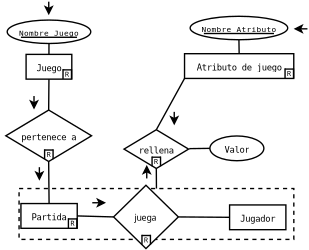 <?xml version="1.0" encoding="UTF-8"?>
<dia:diagram xmlns:dia="http://www.lysator.liu.se/~alla/dia/">
  <dia:layer name="Fondo" visible="true" active="true">
    <dia:object type="Standard - Box" version="0" id="O0">
      <dia:attribute name="obj_pos">
        <dia:point val="48.215,45.178"/>
      </dia:attribute>
      <dia:attribute name="obj_bb">
        <dia:rectangle val="48.165,45.128;68.25,48.928"/>
      </dia:attribute>
      <dia:attribute name="elem_corner">
        <dia:point val="48.215,45.178"/>
      </dia:attribute>
      <dia:attribute name="elem_width">
        <dia:real val="19.985"/>
      </dia:attribute>
      <dia:attribute name="elem_height">
        <dia:real val="3.7"/>
      </dia:attribute>
      <dia:attribute name="border_width">
        <dia:real val="0.1"/>
      </dia:attribute>
      <dia:attribute name="inner_color">
        <dia:color val="#bfbfbf"/>
      </dia:attribute>
      <dia:attribute name="show_background">
        <dia:boolean val="false"/>
      </dia:attribute>
      <dia:attribute name="line_style">
        <dia:enum val="1"/>
      </dia:attribute>
      <dia:attribute name="dashlength">
        <dia:real val="0.3"/>
      </dia:attribute>
    </dia:object>
    <dia:object type="Standard - Text" version="1" id="O1">
      <dia:attribute name="obj_pos">
        <dia:point val="34.74,56.698"/>
      </dia:attribute>
      <dia:attribute name="obj_bb">
        <dia:rectangle val="34.74,56.103;34.74,56.848"/>
      </dia:attribute>
      <dia:attribute name="text">
        <dia:composite type="text">
          <dia:attribute name="string">
            <dia:string>##</dia:string>
          </dia:attribute>
          <dia:attribute name="font">
            <dia:font family="sans" style="0" name="Helvetica"/>
          </dia:attribute>
          <dia:attribute name="height">
            <dia:real val="0.8"/>
          </dia:attribute>
          <dia:attribute name="pos">
            <dia:point val="34.74,56.698"/>
          </dia:attribute>
          <dia:attribute name="color">
            <dia:color val="#000000"/>
          </dia:attribute>
          <dia:attribute name="alignment">
            <dia:enum val="0"/>
          </dia:attribute>
        </dia:composite>
      </dia:attribute>
      <dia:attribute name="valign">
        <dia:enum val="3"/>
      </dia:attribute>
    </dia:object>
    <dia:object type="Flowchart - Diamond" version="0" id="O2">
      <dia:attribute name="obj_pos">
        <dia:point val="55.089,44.94"/>
      </dia:attribute>
      <dia:attribute name="obj_bb">
        <dia:rectangle val="55.039,44.89;59.849,49.596"/>
      </dia:attribute>
      <dia:attribute name="elem_corner">
        <dia:point val="55.089,44.94"/>
      </dia:attribute>
      <dia:attribute name="elem_width">
        <dia:real val="4.711"/>
      </dia:attribute>
      <dia:attribute name="elem_height">
        <dia:real val="4.605"/>
      </dia:attribute>
      <dia:attribute name="show_background">
        <dia:boolean val="true"/>
      </dia:attribute>
      <dia:attribute name="padding">
        <dia:real val="0.354"/>
      </dia:attribute>
      <dia:attribute name="text">
        <dia:composite type="text">
          <dia:attribute name="string">
            <dia:string>#juega#</dia:string>
          </dia:attribute>
          <dia:attribute name="font">
            <dia:font family="sans" style="0" name="Helvetica"/>
          </dia:attribute>
          <dia:attribute name="height">
            <dia:real val="0.8"/>
          </dia:attribute>
          <dia:attribute name="pos">
            <dia:point val="57.444,47.438"/>
          </dia:attribute>
          <dia:attribute name="color">
            <dia:color val="#000000"/>
          </dia:attribute>
          <dia:attribute name="alignment">
            <dia:enum val="1"/>
          </dia:attribute>
        </dia:composite>
      </dia:attribute>
    </dia:object>
    <dia:object type="Standard - Line" version="0" id="O3">
      <dia:attribute name="obj_pos">
        <dia:point val="63.528,47.271"/>
      </dia:attribute>
      <dia:attribute name="obj_bb">
        <dia:rectangle val="59.749,47.193;63.578,47.321"/>
      </dia:attribute>
      <dia:attribute name="conn_endpoints">
        <dia:point val="63.528,47.271"/>
        <dia:point val="59.8,47.243"/>
      </dia:attribute>
      <dia:attribute name="numcp">
        <dia:int val="1"/>
      </dia:attribute>
      <dia:connections>
        <dia:connection handle="0" to="O5" connection="3"/>
        <dia:connection handle="1" to="O2" connection="4"/>
      </dia:connections>
    </dia:object>
    <dia:object type="Standard - Line" version="0" id="O4">
      <dia:attribute name="obj_pos">
        <dia:point val="55.089,47.243"/>
      </dia:attribute>
      <dia:attribute name="obj_bb">
        <dia:rectangle val="52.394,47.119;55.14,47.294"/>
      </dia:attribute>
      <dia:attribute name="conn_endpoints">
        <dia:point val="55.089,47.243"/>
        <dia:point val="52.446,47.17"/>
      </dia:attribute>
      <dia:attribute name="numcp">
        <dia:int val="1"/>
      </dia:attribute>
      <dia:connections>
        <dia:connection handle="0" to="O2" connection="12"/>
        <dia:connection handle="1" to="O6" connection="4"/>
      </dia:connections>
    </dia:object>
    <dia:object type="ER - Entity" version="0" id="O5">
      <dia:attribute name="obj_pos">
        <dia:point val="63.528,46.371"/>
      </dia:attribute>
      <dia:attribute name="obj_bb">
        <dia:rectangle val="63.478,46.321;67.673,48.221"/>
      </dia:attribute>
      <dia:attribute name="elem_corner">
        <dia:point val="63.528,46.371"/>
      </dia:attribute>
      <dia:attribute name="elem_width">
        <dia:real val="4.095"/>
      </dia:attribute>
      <dia:attribute name="elem_height">
        <dia:real val="1.8"/>
      </dia:attribute>
      <dia:attribute name="border_width">
        <dia:real val="0.1"/>
      </dia:attribute>
      <dia:attribute name="border_color">
        <dia:color val="#000000"/>
      </dia:attribute>
      <dia:attribute name="inner_color">
        <dia:color val="#ffffff"/>
      </dia:attribute>
      <dia:attribute name="name">
        <dia:string>#Jugador#</dia:string>
      </dia:attribute>
      <dia:attribute name="weak">
        <dia:boolean val="false"/>
      </dia:attribute>
      <dia:attribute name="associative">
        <dia:boolean val="false"/>
      </dia:attribute>
      <dia:attribute name="font">
        <dia:font family="monospace" style="0" name="Courier"/>
      </dia:attribute>
      <dia:attribute name="font_height">
        <dia:real val="0.8"/>
      </dia:attribute>
    </dia:object>
    <dia:object type="ER - Entity" version="0" id="O6">
      <dia:attribute name="obj_pos">
        <dia:point val="48.351,46.27"/>
      </dia:attribute>
      <dia:attribute name="obj_bb">
        <dia:rectangle val="48.301,46.22;52.496,48.12"/>
      </dia:attribute>
      <dia:attribute name="elem_corner">
        <dia:point val="48.351,46.27"/>
      </dia:attribute>
      <dia:attribute name="elem_width">
        <dia:real val="4.095"/>
      </dia:attribute>
      <dia:attribute name="elem_height">
        <dia:real val="1.8"/>
      </dia:attribute>
      <dia:attribute name="border_width">
        <dia:real val="0.1"/>
      </dia:attribute>
      <dia:attribute name="border_color">
        <dia:color val="#000000"/>
      </dia:attribute>
      <dia:attribute name="inner_color">
        <dia:color val="#ffffff"/>
      </dia:attribute>
      <dia:attribute name="name">
        <dia:string>#Partida#</dia:string>
      </dia:attribute>
      <dia:attribute name="weak">
        <dia:boolean val="false"/>
      </dia:attribute>
      <dia:attribute name="associative">
        <dia:boolean val="false"/>
      </dia:attribute>
      <dia:attribute name="font">
        <dia:font family="monospace" style="0" name="Courier"/>
      </dia:attribute>
      <dia:attribute name="font_height">
        <dia:real val="0.8"/>
      </dia:attribute>
    </dia:object>
    <dia:object type="ER - Entity" version="0" id="O7">
      <dia:attribute name="obj_pos">
        <dia:point val="48.726,35.42"/>
      </dia:attribute>
      <dia:attribute name="obj_bb">
        <dia:rectangle val="48.676,35.37;52.101,37.27"/>
      </dia:attribute>
      <dia:attribute name="elem_corner">
        <dia:point val="48.726,35.42"/>
      </dia:attribute>
      <dia:attribute name="elem_width">
        <dia:real val="3.325"/>
      </dia:attribute>
      <dia:attribute name="elem_height">
        <dia:real val="1.8"/>
      </dia:attribute>
      <dia:attribute name="border_width">
        <dia:real val="0.1"/>
      </dia:attribute>
      <dia:attribute name="border_color">
        <dia:color val="#000000"/>
      </dia:attribute>
      <dia:attribute name="inner_color">
        <dia:color val="#ffffff"/>
      </dia:attribute>
      <dia:attribute name="name">
        <dia:string>#Juego#</dia:string>
      </dia:attribute>
      <dia:attribute name="weak">
        <dia:boolean val="false"/>
      </dia:attribute>
      <dia:attribute name="associative">
        <dia:boolean val="false"/>
      </dia:attribute>
      <dia:attribute name="font">
        <dia:font family="monospace" style="0" name="Courier"/>
      </dia:attribute>
      <dia:attribute name="font_height">
        <dia:real val="0.8"/>
      </dia:attribute>
    </dia:object>
    <dia:object type="Standard - Line" version="0" id="O8">
      <dia:attribute name="obj_pos">
        <dia:point val="50.388,37.22"/>
      </dia:attribute>
      <dia:attribute name="obj_bb">
        <dia:rectangle val="50.318,37.17;50.439,39.521"/>
      </dia:attribute>
      <dia:attribute name="conn_endpoints">
        <dia:point val="50.388,37.22"/>
        <dia:point val="50.368,39.47"/>
      </dia:attribute>
      <dia:attribute name="numcp">
        <dia:int val="1"/>
      </dia:attribute>
      <dia:connections>
        <dia:connection handle="0" to="O7" connection="6"/>
        <dia:connection handle="1" to="O9" connection="2"/>
      </dia:connections>
    </dia:object>
    <dia:object type="ER - Relationship" version="0" id="O9">
      <dia:attribute name="obj_pos">
        <dia:point val="47.251,39.47"/>
      </dia:attribute>
      <dia:attribute name="obj_bb">
        <dia:rectangle val="46.901,39.42;53.836,43.261"/>
      </dia:attribute>
      <dia:attribute name="elem_corner">
        <dia:point val="47.251,39.47"/>
      </dia:attribute>
      <dia:attribute name="elem_width">
        <dia:real val="6.235"/>
      </dia:attribute>
      <dia:attribute name="elem_height">
        <dia:real val="3.741"/>
      </dia:attribute>
      <dia:attribute name="border_width">
        <dia:real val="0.1"/>
      </dia:attribute>
      <dia:attribute name="border_color">
        <dia:color val="#000000"/>
      </dia:attribute>
      <dia:attribute name="inner_color">
        <dia:color val="#ffffff"/>
      </dia:attribute>
      <dia:attribute name="name">
        <dia:string>#pertenece a#</dia:string>
      </dia:attribute>
      <dia:attribute name="left_card">
        <dia:string>##</dia:string>
      </dia:attribute>
      <dia:attribute name="right_card">
        <dia:string>##</dia:string>
      </dia:attribute>
      <dia:attribute name="identifying">
        <dia:boolean val="false"/>
      </dia:attribute>
      <dia:attribute name="rotated">
        <dia:boolean val="false"/>
      </dia:attribute>
      <dia:attribute name="font">
        <dia:font family="monospace" style="0" name="Courier"/>
      </dia:attribute>
      <dia:attribute name="font_height">
        <dia:real val="0.8"/>
      </dia:attribute>
    </dia:object>
    <dia:object type="Standard - Line" version="0" id="O10">
      <dia:attribute name="obj_pos">
        <dia:point val="50.368,43.211"/>
      </dia:attribute>
      <dia:attribute name="obj_bb">
        <dia:rectangle val="50.318,43.161;50.449,46.321"/>
      </dia:attribute>
      <dia:attribute name="conn_endpoints">
        <dia:point val="50.368,43.211"/>
        <dia:point val="50.398,46.27"/>
      </dia:attribute>
      <dia:attribute name="numcp">
        <dia:int val="1"/>
      </dia:attribute>
      <dia:connections>
        <dia:connection handle="0" to="O9" connection="6"/>
        <dia:connection handle="1" to="O6" connection="1"/>
      </dia:connections>
    </dia:object>
    <dia:object type="ER - Entity" version="0" id="O11">
      <dia:attribute name="obj_pos">
        <dia:point val="60.251,35.37"/>
      </dia:attribute>
      <dia:attribute name="obj_bb">
        <dia:rectangle val="60.201,35.32;68.246,37.22"/>
      </dia:attribute>
      <dia:attribute name="elem_corner">
        <dia:point val="60.251,35.37"/>
      </dia:attribute>
      <dia:attribute name="elem_width">
        <dia:real val="7.945"/>
      </dia:attribute>
      <dia:attribute name="elem_height">
        <dia:real val="1.8"/>
      </dia:attribute>
      <dia:attribute name="border_width">
        <dia:real val="0.1"/>
      </dia:attribute>
      <dia:attribute name="border_color">
        <dia:color val="#000000"/>
      </dia:attribute>
      <dia:attribute name="inner_color">
        <dia:color val="#ffffff"/>
      </dia:attribute>
      <dia:attribute name="name">
        <dia:string>#Atributo de juego#</dia:string>
      </dia:attribute>
      <dia:attribute name="weak">
        <dia:boolean val="false"/>
      </dia:attribute>
      <dia:attribute name="associative">
        <dia:boolean val="false"/>
      </dia:attribute>
      <dia:attribute name="font">
        <dia:font family="monospace" style="0" name="Courier"/>
      </dia:attribute>
      <dia:attribute name="font_height">
        <dia:real val="0.8"/>
      </dia:attribute>
    </dia:object>
    <dia:object type="ER - Attribute" version="0" id="O12">
      <dia:attribute name="obj_pos">
        <dia:point val="47.351,32.923"/>
      </dia:attribute>
      <dia:attribute name="obj_bb">
        <dia:rectangle val="47.301,32.873;53.481,34.679"/>
      </dia:attribute>
      <dia:attribute name="elem_corner">
        <dia:point val="47.351,32.923"/>
      </dia:attribute>
      <dia:attribute name="elem_width">
        <dia:real val="6.08"/>
      </dia:attribute>
      <dia:attribute name="elem_height">
        <dia:real val="1.706"/>
      </dia:attribute>
      <dia:attribute name="border_width">
        <dia:real val="0.1"/>
      </dia:attribute>
      <dia:attribute name="border_color">
        <dia:color val="#000000"/>
      </dia:attribute>
      <dia:attribute name="inner_color">
        <dia:color val="#ffffff"/>
      </dia:attribute>
      <dia:attribute name="name">
        <dia:string>#Nombre Juego#</dia:string>
      </dia:attribute>
      <dia:attribute name="key">
        <dia:boolean val="true"/>
      </dia:attribute>
      <dia:attribute name="weak_key">
        <dia:boolean val="false"/>
      </dia:attribute>
      <dia:attribute name="derived">
        <dia:boolean val="false"/>
      </dia:attribute>
      <dia:attribute name="multivalued">
        <dia:boolean val="false"/>
      </dia:attribute>
      <dia:attribute name="font">
        <dia:font family="monospace" style="0" name="Courier"/>
      </dia:attribute>
      <dia:attribute name="font_height">
        <dia:real val="0.706"/>
      </dia:attribute>
    </dia:object>
    <dia:object type="Standard - Line" version="0" id="O13">
      <dia:attribute name="obj_pos">
        <dia:point val="50.388,35.42"/>
      </dia:attribute>
      <dia:attribute name="obj_bb">
        <dia:rectangle val="50.338,34.578;50.441,35.471"/>
      </dia:attribute>
      <dia:attribute name="conn_endpoints">
        <dia:point val="50.388,35.42"/>
        <dia:point val="50.391,34.629"/>
      </dia:attribute>
      <dia:attribute name="numcp">
        <dia:int val="1"/>
      </dia:attribute>
      <dia:connections>
        <dia:connection handle="0" to="O7" connection="1"/>
        <dia:connection handle="1" to="O12" connection="6"/>
      </dia:connections>
    </dia:object>
    <dia:object type="ER - Attribute" version="0" id="O14">
      <dia:attribute name="obj_pos">
        <dia:point val="60.657,32.649"/>
      </dia:attribute>
      <dia:attribute name="obj_bb">
        <dia:rectangle val="60.607,32.599;67.807,34.405"/>
      </dia:attribute>
      <dia:attribute name="elem_corner">
        <dia:point val="60.657,32.649"/>
      </dia:attribute>
      <dia:attribute name="elem_width">
        <dia:real val="7.1"/>
      </dia:attribute>
      <dia:attribute name="elem_height">
        <dia:real val="1.706"/>
      </dia:attribute>
      <dia:attribute name="border_width">
        <dia:real val="0.1"/>
      </dia:attribute>
      <dia:attribute name="border_color">
        <dia:color val="#000000"/>
      </dia:attribute>
      <dia:attribute name="inner_color">
        <dia:color val="#ffffff"/>
      </dia:attribute>
      <dia:attribute name="name">
        <dia:string>#Nombre Atributo#</dia:string>
      </dia:attribute>
      <dia:attribute name="key">
        <dia:boolean val="true"/>
      </dia:attribute>
      <dia:attribute name="weak_key">
        <dia:boolean val="false"/>
      </dia:attribute>
      <dia:attribute name="derived">
        <dia:boolean val="false"/>
      </dia:attribute>
      <dia:attribute name="multivalued">
        <dia:boolean val="false"/>
      </dia:attribute>
      <dia:attribute name="font">
        <dia:font family="monospace" style="0" name="Courier"/>
      </dia:attribute>
      <dia:attribute name="font_height">
        <dia:real val="0.706"/>
      </dia:attribute>
    </dia:object>
    <dia:object type="Standard - Line" version="0" id="O15">
      <dia:attribute name="obj_pos">
        <dia:point val="64.207,34.355"/>
      </dia:attribute>
      <dia:attribute name="obj_bb">
        <dia:rectangle val="64.156,34.304;64.274,35.421"/>
      </dia:attribute>
      <dia:attribute name="conn_endpoints">
        <dia:point val="64.207,34.355"/>
        <dia:point val="64.223,35.37"/>
      </dia:attribute>
      <dia:attribute name="numcp">
        <dia:int val="1"/>
      </dia:attribute>
      <dia:connections>
        <dia:connection handle="0" to="O14" connection="6"/>
        <dia:connection handle="1" to="O11" connection="1"/>
      </dia:connections>
    </dia:object>
    <dia:object type="ER - Relationship" version="0" id="O16">
      <dia:attribute name="obj_pos">
        <dia:point val="55.85,40.901"/>
      </dia:attribute>
      <dia:attribute name="obj_bb">
        <dia:rectangle val="55.5,40.852;60.895,43.769"/>
      </dia:attribute>
      <dia:attribute name="elem_corner">
        <dia:point val="55.85,40.901"/>
      </dia:attribute>
      <dia:attribute name="elem_width">
        <dia:real val="4.695"/>
      </dia:attribute>
      <dia:attribute name="elem_height">
        <dia:real val="2.817"/>
      </dia:attribute>
      <dia:attribute name="border_width">
        <dia:real val="0.1"/>
      </dia:attribute>
      <dia:attribute name="border_color">
        <dia:color val="#000000"/>
      </dia:attribute>
      <dia:attribute name="inner_color">
        <dia:color val="#ffffff"/>
      </dia:attribute>
      <dia:attribute name="name">
        <dia:string>#rellena#</dia:string>
      </dia:attribute>
      <dia:attribute name="left_card">
        <dia:string>##</dia:string>
      </dia:attribute>
      <dia:attribute name="right_card">
        <dia:string>##</dia:string>
      </dia:attribute>
      <dia:attribute name="identifying">
        <dia:boolean val="false"/>
      </dia:attribute>
      <dia:attribute name="rotated">
        <dia:boolean val="false"/>
      </dia:attribute>
      <dia:attribute name="font">
        <dia:font family="monospace" style="0" name="Courier"/>
      </dia:attribute>
      <dia:attribute name="font_height">
        <dia:real val="0.8"/>
      </dia:attribute>
    </dia:object>
    <dia:object type="Standard - Line" version="0" id="O17">
      <dia:attribute name="obj_pos">
        <dia:point val="58.208,45.178"/>
      </dia:attribute>
      <dia:attribute name="obj_bb">
        <dia:rectangle val="58.148,43.668;58.258,45.228"/>
      </dia:attribute>
      <dia:attribute name="conn_endpoints">
        <dia:point val="58.208,45.178"/>
        <dia:point val="58.198,43.718"/>
      </dia:attribute>
      <dia:attribute name="numcp">
        <dia:int val="1"/>
      </dia:attribute>
      <dia:connections>
        <dia:connection handle="0" to="O0" connection="1"/>
        <dia:connection handle="1" to="O16" connection="6"/>
      </dia:connections>
    </dia:object>
    <dia:object type="Standard - Line" version="0" id="O18">
      <dia:attribute name="obj_pos">
        <dia:point val="58.198,40.901"/>
      </dia:attribute>
      <dia:attribute name="obj_bb">
        <dia:rectangle val="58.13,37.102;60.319,40.969"/>
      </dia:attribute>
      <dia:attribute name="conn_endpoints">
        <dia:point val="58.198,40.901"/>
        <dia:point val="60.251,37.17"/>
      </dia:attribute>
      <dia:attribute name="numcp">
        <dia:int val="1"/>
      </dia:attribute>
      <dia:connections>
        <dia:connection handle="0" to="O16" connection="2"/>
        <dia:connection handle="1" to="O11" connection="5"/>
      </dia:connections>
    </dia:object>
    <dia:object type="ER - Attribute" version="0" id="O19">
      <dia:attribute name="obj_pos">
        <dia:point val="62.096,41.355"/>
      </dia:attribute>
      <dia:attribute name="obj_bb">
        <dia:rectangle val="62.046,41.305;66.071,43.205"/>
      </dia:attribute>
      <dia:attribute name="elem_corner">
        <dia:point val="62.096,41.355"/>
      </dia:attribute>
      <dia:attribute name="elem_width">
        <dia:real val="3.925"/>
      </dia:attribute>
      <dia:attribute name="elem_height">
        <dia:real val="1.8"/>
      </dia:attribute>
      <dia:attribute name="border_width">
        <dia:real val="0.1"/>
      </dia:attribute>
      <dia:attribute name="border_color">
        <dia:color val="#000000"/>
      </dia:attribute>
      <dia:attribute name="inner_color">
        <dia:color val="#ffffff"/>
      </dia:attribute>
      <dia:attribute name="name">
        <dia:string>#Valor#</dia:string>
      </dia:attribute>
      <dia:attribute name="key">
        <dia:boolean val="false"/>
      </dia:attribute>
      <dia:attribute name="weak_key">
        <dia:boolean val="false"/>
      </dia:attribute>
      <dia:attribute name="derived">
        <dia:boolean val="false"/>
      </dia:attribute>
      <dia:attribute name="multivalued">
        <dia:boolean val="false"/>
      </dia:attribute>
      <dia:attribute name="font">
        <dia:font family="monospace" style="0" name="Courier"/>
      </dia:attribute>
      <dia:attribute name="font_height">
        <dia:real val="0.8"/>
      </dia:attribute>
    </dia:object>
    <dia:object type="Standard - Line" version="0" id="O20">
      <dia:attribute name="obj_pos">
        <dia:point val="60.592,42.276"/>
      </dia:attribute>
      <dia:attribute name="obj_bb">
        <dia:rectangle val="60.541,42.204;62.146,42.327"/>
      </dia:attribute>
      <dia:attribute name="conn_endpoints">
        <dia:point val="60.592,42.276"/>
        <dia:point val="62.096,42.255"/>
      </dia:attribute>
      <dia:attribute name="numcp">
        <dia:int val="1"/>
      </dia:attribute>
      <dia:connections>
        <dia:connection handle="0" to="O16" connection="8"/>
        <dia:connection handle="1" to="O19" connection="3"/>
      </dia:connections>
    </dia:object>
    <dia:object type="Standard - Line" version="0" id="O21">
      <dia:attribute name="obj_pos">
        <dia:point val="50.374,32.569"/>
      </dia:attribute>
      <dia:attribute name="obj_bb">
        <dia:rectangle val="50.012,31.538;50.735,32.619"/>
      </dia:attribute>
      <dia:attribute name="conn_endpoints">
        <dia:point val="50.374,32.569"/>
        <dia:point val="50.374,31.587"/>
      </dia:attribute>
      <dia:attribute name="numcp">
        <dia:int val="1"/>
      </dia:attribute>
      <dia:attribute name="start_arrow">
        <dia:enum val="22"/>
      </dia:attribute>
      <dia:attribute name="start_arrow_length">
        <dia:real val="0.5"/>
      </dia:attribute>
      <dia:attribute name="start_arrow_width">
        <dia:real val="0.5"/>
      </dia:attribute>
    </dia:object>
    <dia:object type="Standard - Line" version="0" id="O22">
      <dia:attribute name="obj_pos">
        <dia:point val="68.19,33.562"/>
      </dia:attribute>
      <dia:attribute name="obj_bb">
        <dia:rectangle val="68.14,33.2;69.24,33.924"/>
      </dia:attribute>
      <dia:attribute name="conn_endpoints">
        <dia:point val="68.19,33.562"/>
        <dia:point val="69.19,33.562"/>
      </dia:attribute>
      <dia:attribute name="numcp">
        <dia:int val="1"/>
      </dia:attribute>
      <dia:attribute name="start_arrow">
        <dia:enum val="22"/>
      </dia:attribute>
      <dia:attribute name="start_arrow_length">
        <dia:real val="0.5"/>
      </dia:attribute>
      <dia:attribute name="start_arrow_width">
        <dia:real val="0.5"/>
      </dia:attribute>
    </dia:object>
    <dia:object type="Standard - Line" version="0" id="O23">
      <dia:attribute name="obj_pos">
        <dia:point val="49.302,39.431"/>
      </dia:attribute>
      <dia:attribute name="obj_bb">
        <dia:rectangle val="48.94,38.4;49.664,39.481"/>
      </dia:attribute>
      <dia:attribute name="conn_endpoints">
        <dia:point val="49.302,39.431"/>
        <dia:point val="49.302,38.45"/>
      </dia:attribute>
      <dia:attribute name="numcp">
        <dia:int val="1"/>
      </dia:attribute>
      <dia:attribute name="start_arrow">
        <dia:enum val="22"/>
      </dia:attribute>
      <dia:attribute name="start_arrow_length">
        <dia:real val="0.5"/>
      </dia:attribute>
      <dia:attribute name="start_arrow_width">
        <dia:real val="0.5"/>
      </dia:attribute>
    </dia:object>
    <dia:object type="Standard - Line" version="0" id="O24">
      <dia:attribute name="obj_pos">
        <dia:point val="49.692,44.606"/>
      </dia:attribute>
      <dia:attribute name="obj_bb">
        <dia:rectangle val="49.33,43.575;50.054,44.656"/>
      </dia:attribute>
      <dia:attribute name="conn_endpoints">
        <dia:point val="49.692,44.606"/>
        <dia:point val="49.692,43.625"/>
      </dia:attribute>
      <dia:attribute name="numcp">
        <dia:int val="1"/>
      </dia:attribute>
      <dia:attribute name="start_arrow">
        <dia:enum val="22"/>
      </dia:attribute>
      <dia:attribute name="start_arrow_length">
        <dia:real val="0.5"/>
      </dia:attribute>
      <dia:attribute name="start_arrow_width">
        <dia:real val="0.5"/>
      </dia:attribute>
    </dia:object>
    <dia:object type="Standard - Line" version="0" id="O25">
      <dia:attribute name="obj_pos">
        <dia:point val="53.54,46.212"/>
      </dia:attribute>
      <dia:attribute name="obj_bb">
        <dia:rectangle val="53.49,45.85;54.652,46.574"/>
      </dia:attribute>
      <dia:attribute name="conn_endpoints">
        <dia:point val="53.54,46.212"/>
        <dia:point val="54.54,46.212"/>
      </dia:attribute>
      <dia:attribute name="numcp">
        <dia:int val="1"/>
      </dia:attribute>
      <dia:attribute name="end_arrow">
        <dia:enum val="22"/>
      </dia:attribute>
      <dia:attribute name="end_arrow_length">
        <dia:real val="0.5"/>
      </dia:attribute>
      <dia:attribute name="end_arrow_width">
        <dia:real val="0.5"/>
      </dia:attribute>
    </dia:object>
    <dia:object type="Standard - Line" version="0" id="O26">
      <dia:attribute name="obj_pos">
        <dia:point val="57.502,44.443"/>
      </dia:attribute>
      <dia:attribute name="obj_bb">
        <dia:rectangle val="57.14,43.35;57.864,44.493"/>
      </dia:attribute>
      <dia:attribute name="conn_endpoints">
        <dia:point val="57.502,44.443"/>
        <dia:point val="57.502,43.462"/>
      </dia:attribute>
      <dia:attribute name="numcp">
        <dia:int val="1"/>
      </dia:attribute>
      <dia:attribute name="end_arrow">
        <dia:enum val="22"/>
      </dia:attribute>
      <dia:attribute name="end_arrow_length">
        <dia:real val="0.5"/>
      </dia:attribute>
      <dia:attribute name="end_arrow_width">
        <dia:real val="0.5"/>
      </dia:attribute>
    </dia:object>
    <dia:object type="Standard - Line" version="0" id="O27">
      <dia:attribute name="obj_pos">
        <dia:point val="59.502,40.581"/>
      </dia:attribute>
      <dia:attribute name="obj_bb">
        <dia:rectangle val="59.14,39.55;59.864,40.631"/>
      </dia:attribute>
      <dia:attribute name="conn_endpoints">
        <dia:point val="59.502,40.581"/>
        <dia:point val="59.502,39.6"/>
      </dia:attribute>
      <dia:attribute name="numcp">
        <dia:int val="1"/>
      </dia:attribute>
      <dia:attribute name="start_arrow">
        <dia:enum val="22"/>
      </dia:attribute>
      <dia:attribute name="start_arrow_length">
        <dia:real val="0.5"/>
      </dia:attribute>
      <dia:attribute name="start_arrow_width">
        <dia:real val="0.5"/>
      </dia:attribute>
    </dia:object>
    <dia:group>
      <dia:object type="Standard - Line" version="0" id="O28">
        <dia:attribute name="obj_pos">
          <dia:point val="57.154,49.257"/>
        </dia:attribute>
        <dia:attribute name="obj_bb">
          <dia:rectangle val="57.104,48.495;57.205,49.307"/>
        </dia:attribute>
        <dia:attribute name="conn_endpoints">
          <dia:point val="57.154,49.257"/>
          <dia:point val="57.155,48.545"/>
        </dia:attribute>
        <dia:attribute name="numcp">
          <dia:int val="1"/>
        </dia:attribute>
      </dia:object>
      <dia:object type="Standard - Line" version="0" id="O29">
        <dia:attribute name="obj_pos">
          <dia:point val="57.134,48.594"/>
        </dia:attribute>
        <dia:attribute name="obj_bb">
          <dia:rectangle val="57.084,48.544;57.844,48.645"/>
        </dia:attribute>
        <dia:attribute name="conn_endpoints">
          <dia:point val="57.134,48.594"/>
          <dia:point val="57.794,48.595"/>
        </dia:attribute>
        <dia:attribute name="numcp">
          <dia:int val="1"/>
        </dia:attribute>
      </dia:object>
      <dia:object type="Standard - Line" version="0" id="O30">
        <dia:attribute name="obj_pos">
          <dia:point val="57.77,48.545"/>
        </dia:attribute>
        <dia:attribute name="obj_bb">
          <dia:rectangle val="57.72,48.495;57.821,49.307"/>
        </dia:attribute>
        <dia:attribute name="conn_endpoints">
          <dia:point val="57.77,48.545"/>
          <dia:point val="57.771,49.257"/>
        </dia:attribute>
        <dia:attribute name="numcp">
          <dia:int val="1"/>
        </dia:attribute>
      </dia:object>
      <dia:object type="Standard - Text" version="1" id="O31">
        <dia:attribute name="obj_pos">
          <dia:point val="57.285,49.093"/>
        </dia:attribute>
        <dia:attribute name="obj_bb">
          <dia:rectangle val="57.285,48.623;57.637,49.213"/>
        </dia:attribute>
        <dia:attribute name="text">
          <dia:composite type="text">
            <dia:attribute name="string">
              <dia:string>#R#</dia:string>
            </dia:attribute>
            <dia:attribute name="font">
              <dia:font family="sans" style="0" name="Helvetica"/>
            </dia:attribute>
            <dia:attribute name="height">
              <dia:real val="0.635"/>
            </dia:attribute>
            <dia:attribute name="pos">
              <dia:point val="57.285,49.093"/>
            </dia:attribute>
            <dia:attribute name="color">
              <dia:color val="#000000"/>
            </dia:attribute>
            <dia:attribute name="alignment">
              <dia:enum val="0"/>
            </dia:attribute>
          </dia:composite>
        </dia:attribute>
        <dia:attribute name="valign">
          <dia:enum val="3"/>
        </dia:attribute>
      </dia:object>
    </dia:group>
    <dia:group>
      <dia:object type="Standard - Line" version="0" id="O32">
        <dia:attribute name="obj_pos">
          <dia:point val="50.072,43.04"/>
        </dia:attribute>
        <dia:attribute name="obj_bb">
          <dia:rectangle val="50.022,42.278;50.123,43.09"/>
        </dia:attribute>
        <dia:attribute name="conn_endpoints">
          <dia:point val="50.072,43.04"/>
          <dia:point val="50.073,42.328"/>
        </dia:attribute>
        <dia:attribute name="numcp">
          <dia:int val="1"/>
        </dia:attribute>
      </dia:object>
      <dia:object type="Standard - Line" version="0" id="O33">
        <dia:attribute name="obj_pos">
          <dia:point val="50.053,42.377"/>
        </dia:attribute>
        <dia:attribute name="obj_bb">
          <dia:rectangle val="50.002,42.327;50.762,42.428"/>
        </dia:attribute>
        <dia:attribute name="conn_endpoints">
          <dia:point val="50.053,42.377"/>
          <dia:point val="50.712,42.378"/>
        </dia:attribute>
        <dia:attribute name="numcp">
          <dia:int val="1"/>
        </dia:attribute>
      </dia:object>
      <dia:object type="Standard - Line" version="0" id="O34">
        <dia:attribute name="obj_pos">
          <dia:point val="50.689,42.328"/>
        </dia:attribute>
        <dia:attribute name="obj_bb">
          <dia:rectangle val="50.639,42.278;50.739,43.09"/>
        </dia:attribute>
        <dia:attribute name="conn_endpoints">
          <dia:point val="50.689,42.328"/>
          <dia:point val="50.689,43.04"/>
        </dia:attribute>
        <dia:attribute name="numcp">
          <dia:int val="1"/>
        </dia:attribute>
      </dia:object>
      <dia:object type="Standard - Text" version="1" id="O35">
        <dia:attribute name="obj_pos">
          <dia:point val="50.203,42.876"/>
        </dia:attribute>
        <dia:attribute name="obj_bb">
          <dia:rectangle val="50.203,42.406;50.555,42.996"/>
        </dia:attribute>
        <dia:attribute name="text">
          <dia:composite type="text">
            <dia:attribute name="string">
              <dia:string>#R#</dia:string>
            </dia:attribute>
            <dia:attribute name="font">
              <dia:font family="sans" style="0" name="Helvetica"/>
            </dia:attribute>
            <dia:attribute name="height">
              <dia:real val="0.635"/>
            </dia:attribute>
            <dia:attribute name="pos">
              <dia:point val="50.203,42.876"/>
            </dia:attribute>
            <dia:attribute name="color">
              <dia:color val="#000000"/>
            </dia:attribute>
            <dia:attribute name="alignment">
              <dia:enum val="0"/>
            </dia:attribute>
          </dia:composite>
        </dia:attribute>
        <dia:attribute name="valign">
          <dia:enum val="3"/>
        </dia:attribute>
      </dia:object>
    </dia:group>
    <dia:group>
      <dia:object type="Standard - Line" version="0" id="O36">
        <dia:attribute name="obj_pos">
          <dia:point val="51.411,37.208"/>
        </dia:attribute>
        <dia:attribute name="obj_bb">
          <dia:rectangle val="51.361,36.446;51.462,37.258"/>
        </dia:attribute>
        <dia:attribute name="conn_endpoints">
          <dia:point val="51.411,37.208"/>
          <dia:point val="51.412,36.496"/>
        </dia:attribute>
        <dia:attribute name="numcp">
          <dia:int val="1"/>
        </dia:attribute>
      </dia:object>
      <dia:object type="Standard - Line" version="0" id="O37">
        <dia:attribute name="obj_pos">
          <dia:point val="51.391,36.545"/>
        </dia:attribute>
        <dia:attribute name="obj_bb">
          <dia:rectangle val="51.341,36.495;52.101,36.596"/>
        </dia:attribute>
        <dia:attribute name="conn_endpoints">
          <dia:point val="51.391,36.545"/>
          <dia:point val="52.051,36.546"/>
        </dia:attribute>
        <dia:attribute name="numcp">
          <dia:int val="1"/>
        </dia:attribute>
      </dia:object>
      <dia:object type="Standard - Line" version="0" id="O38">
        <dia:attribute name="obj_pos">
          <dia:point val="52.028,36.496"/>
        </dia:attribute>
        <dia:attribute name="obj_bb">
          <dia:rectangle val="51.977,36.446;52.078,37.258"/>
        </dia:attribute>
        <dia:attribute name="conn_endpoints">
          <dia:point val="52.028,36.496"/>
          <dia:point val="52.028,37.208"/>
        </dia:attribute>
        <dia:attribute name="numcp">
          <dia:int val="1"/>
        </dia:attribute>
      </dia:object>
      <dia:object type="Standard - Text" version="1" id="O39">
        <dia:attribute name="obj_pos">
          <dia:point val="51.542,37.045"/>
        </dia:attribute>
        <dia:attribute name="obj_bb">
          <dia:rectangle val="51.542,36.575;51.894,37.165"/>
        </dia:attribute>
        <dia:attribute name="text">
          <dia:composite type="text">
            <dia:attribute name="string">
              <dia:string>#R#</dia:string>
            </dia:attribute>
            <dia:attribute name="font">
              <dia:font family="sans" style="0" name="Helvetica"/>
            </dia:attribute>
            <dia:attribute name="height">
              <dia:real val="0.635"/>
            </dia:attribute>
            <dia:attribute name="pos">
              <dia:point val="51.542,37.045"/>
            </dia:attribute>
            <dia:attribute name="color">
              <dia:color val="#000000"/>
            </dia:attribute>
            <dia:attribute name="alignment">
              <dia:enum val="0"/>
            </dia:attribute>
          </dia:composite>
        </dia:attribute>
        <dia:attribute name="valign">
          <dia:enum val="3"/>
        </dia:attribute>
      </dia:object>
    </dia:group>
    <dia:group>
      <dia:object type="Standard - Line" version="0" id="O40">
        <dia:attribute name="obj_pos">
          <dia:point val="51.804,48.051"/>
        </dia:attribute>
        <dia:attribute name="obj_bb">
          <dia:rectangle val="51.754,47.289;51.854,48.101"/>
        </dia:attribute>
        <dia:attribute name="conn_endpoints">
          <dia:point val="51.804,48.051"/>
          <dia:point val="51.804,47.34"/>
        </dia:attribute>
        <dia:attribute name="numcp">
          <dia:int val="1"/>
        </dia:attribute>
      </dia:object>
      <dia:object type="Standard - Line" version="0" id="O41">
        <dia:attribute name="obj_pos">
          <dia:point val="51.784,47.389"/>
        </dia:attribute>
        <dia:attribute name="obj_bb">
          <dia:rectangle val="51.734,47.338;52.494,47.44"/>
        </dia:attribute>
        <dia:attribute name="conn_endpoints">
          <dia:point val="51.784,47.389"/>
          <dia:point val="52.444,47.389"/>
        </dia:attribute>
        <dia:attribute name="numcp">
          <dia:int val="1"/>
        </dia:attribute>
      </dia:object>
      <dia:object type="Standard - Line" version="0" id="O42">
        <dia:attribute name="obj_pos">
          <dia:point val="52.42,47.34"/>
        </dia:attribute>
        <dia:attribute name="obj_bb">
          <dia:rectangle val="52.37,47.289;52.47,48.101"/>
        </dia:attribute>
        <dia:attribute name="conn_endpoints">
          <dia:point val="52.42,47.34"/>
          <dia:point val="52.42,48.051"/>
        </dia:attribute>
        <dia:attribute name="numcp">
          <dia:int val="1"/>
        </dia:attribute>
      </dia:object>
      <dia:object type="Standard - Text" version="1" id="O43">
        <dia:attribute name="obj_pos">
          <dia:point val="51.934,47.888"/>
        </dia:attribute>
        <dia:attribute name="obj_bb">
          <dia:rectangle val="51.934,47.418;52.287,48.008"/>
        </dia:attribute>
        <dia:attribute name="text">
          <dia:composite type="text">
            <dia:attribute name="string">
              <dia:string>#R#</dia:string>
            </dia:attribute>
            <dia:attribute name="font">
              <dia:font family="sans" style="0" name="Helvetica"/>
            </dia:attribute>
            <dia:attribute name="height">
              <dia:real val="0.635"/>
            </dia:attribute>
            <dia:attribute name="pos">
              <dia:point val="51.934,47.888"/>
            </dia:attribute>
            <dia:attribute name="color">
              <dia:color val="#000000"/>
            </dia:attribute>
            <dia:attribute name="alignment">
              <dia:enum val="0"/>
            </dia:attribute>
          </dia:composite>
        </dia:attribute>
        <dia:attribute name="valign">
          <dia:enum val="3"/>
        </dia:attribute>
      </dia:object>
    </dia:group>
    <dia:group>
      <dia:object type="Standard - Line" version="0" id="O44">
        <dia:attribute name="obj_pos">
          <dia:point val="57.889,43.56"/>
        </dia:attribute>
        <dia:attribute name="obj_bb">
          <dia:rectangle val="57.839,42.799;57.939,43.611"/>
        </dia:attribute>
        <dia:attribute name="conn_endpoints">
          <dia:point val="57.889,43.56"/>
          <dia:point val="57.889,42.849"/>
        </dia:attribute>
        <dia:attribute name="numcp">
          <dia:int val="1"/>
        </dia:attribute>
      </dia:object>
      <dia:object type="Standard - Line" version="0" id="O45">
        <dia:attribute name="obj_pos">
          <dia:point val="57.869,42.898"/>
        </dia:attribute>
        <dia:attribute name="obj_bb">
          <dia:rectangle val="57.819,42.847;58.579,42.949"/>
        </dia:attribute>
        <dia:attribute name="conn_endpoints">
          <dia:point val="57.869,42.898"/>
          <dia:point val="58.529,42.899"/>
        </dia:attribute>
        <dia:attribute name="numcp">
          <dia:int val="1"/>
        </dia:attribute>
      </dia:object>
      <dia:object type="Standard - Line" version="0" id="O46">
        <dia:attribute name="obj_pos">
          <dia:point val="58.505,42.849"/>
        </dia:attribute>
        <dia:attribute name="obj_bb">
          <dia:rectangle val="58.455,42.799;58.555,43.611"/>
        </dia:attribute>
        <dia:attribute name="conn_endpoints">
          <dia:point val="58.505,42.849"/>
          <dia:point val="58.505,43.56"/>
        </dia:attribute>
        <dia:attribute name="numcp">
          <dia:int val="1"/>
        </dia:attribute>
      </dia:object>
      <dia:object type="Standard - Text" version="1" id="O47">
        <dia:attribute name="obj_pos">
          <dia:point val="58.019,43.397"/>
        </dia:attribute>
        <dia:attribute name="obj_bb">
          <dia:rectangle val="58.019,42.927;58.372,43.517"/>
        </dia:attribute>
        <dia:attribute name="text">
          <dia:composite type="text">
            <dia:attribute name="string">
              <dia:string>#R#</dia:string>
            </dia:attribute>
            <dia:attribute name="font">
              <dia:font family="sans" style="0" name="Helvetica"/>
            </dia:attribute>
            <dia:attribute name="height">
              <dia:real val="0.635"/>
            </dia:attribute>
            <dia:attribute name="pos">
              <dia:point val="58.019,43.397"/>
            </dia:attribute>
            <dia:attribute name="color">
              <dia:color val="#000000"/>
            </dia:attribute>
            <dia:attribute name="alignment">
              <dia:enum val="0"/>
            </dia:attribute>
          </dia:composite>
        </dia:attribute>
        <dia:attribute name="valign">
          <dia:enum val="3"/>
        </dia:attribute>
      </dia:object>
    </dia:group>
    <dia:group>
      <dia:object type="Standard - Line" version="0" id="O48">
        <dia:attribute name="obj_pos">
          <dia:point val="67.562,37.15"/>
        </dia:attribute>
        <dia:attribute name="obj_bb">
          <dia:rectangle val="67.512,36.388;67.612,37.2"/>
        </dia:attribute>
        <dia:attribute name="conn_endpoints">
          <dia:point val="67.562,37.15"/>
          <dia:point val="67.562,36.438"/>
        </dia:attribute>
        <dia:attribute name="numcp">
          <dia:int val="1"/>
        </dia:attribute>
      </dia:object>
      <dia:object type="Standard - Line" version="0" id="O49">
        <dia:attribute name="obj_pos">
          <dia:point val="67.542,36.487"/>
        </dia:attribute>
        <dia:attribute name="obj_bb">
          <dia:rectangle val="67.492,36.437;68.252,36.538"/>
        </dia:attribute>
        <dia:attribute name="conn_endpoints">
          <dia:point val="67.542,36.487"/>
          <dia:point val="68.201,36.488"/>
        </dia:attribute>
        <dia:attribute name="numcp">
          <dia:int val="1"/>
        </dia:attribute>
      </dia:object>
      <dia:object type="Standard - Line" version="0" id="O50">
        <dia:attribute name="obj_pos">
          <dia:point val="68.178,36.438"/>
        </dia:attribute>
        <dia:attribute name="obj_bb">
          <dia:rectangle val="68.128,36.388;68.228,37.2"/>
        </dia:attribute>
        <dia:attribute name="conn_endpoints">
          <dia:point val="68.178,36.438"/>
          <dia:point val="68.178,37.15"/>
        </dia:attribute>
        <dia:attribute name="numcp">
          <dia:int val="1"/>
        </dia:attribute>
      </dia:object>
      <dia:object type="Standard - Text" version="1" id="O51">
        <dia:attribute name="obj_pos">
          <dia:point val="67.692,36.986"/>
        </dia:attribute>
        <dia:attribute name="obj_bb">
          <dia:rectangle val="67.692,36.516;68.045,37.106"/>
        </dia:attribute>
        <dia:attribute name="text">
          <dia:composite type="text">
            <dia:attribute name="string">
              <dia:string>#R#</dia:string>
            </dia:attribute>
            <dia:attribute name="font">
              <dia:font family="sans" style="0" name="Helvetica"/>
            </dia:attribute>
            <dia:attribute name="height">
              <dia:real val="0.635"/>
            </dia:attribute>
            <dia:attribute name="pos">
              <dia:point val="67.692,36.986"/>
            </dia:attribute>
            <dia:attribute name="color">
              <dia:color val="#000000"/>
            </dia:attribute>
            <dia:attribute name="alignment">
              <dia:enum val="0"/>
            </dia:attribute>
          </dia:composite>
        </dia:attribute>
        <dia:attribute name="valign">
          <dia:enum val="3"/>
        </dia:attribute>
      </dia:object>
    </dia:group>
  </dia:layer>
</dia:diagram>
